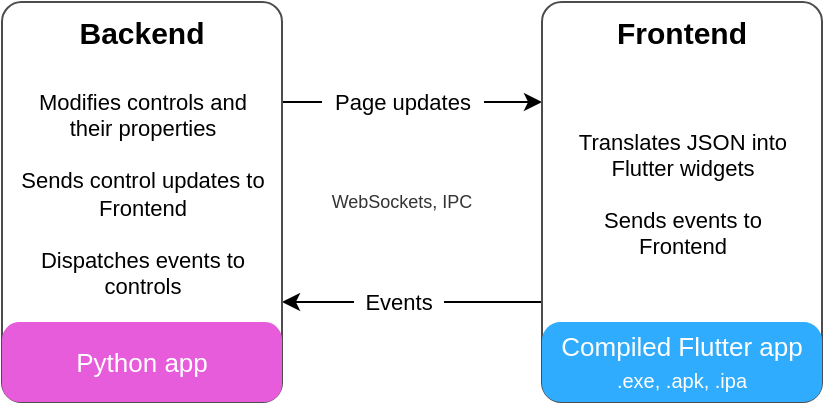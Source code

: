<mxfile version="24.2.3" type="device">
  <diagram id="pKdXsaXQYBjCAHHxvpPH" name="Page-1">
    <mxGraphModel dx="1234" dy="750" grid="1" gridSize="10" guides="1" tooltips="1" connect="1" arrows="1" fold="1" page="1" pageScale="1" pageWidth="1100" pageHeight="850" math="0" shadow="0">
      <root>
        <mxCell id="0" />
        <mxCell id="1" parent="0" />
        <mxCell id="HLoMKegQJEXttFURE07I-44" value="WebSockets, IPC" style="rounded=0;whiteSpace=wrap;html=1;strokeWidth=2;fontSize=9;align=center;strokeColor=none;fontColor=#333333;fillColor=none;" parent="1" vertex="1">
          <mxGeometry x="280" y="229" width="120" height="20" as="geometry" />
        </mxCell>
        <mxCell id="HLoMKegQJEXttFURE07I-17" value="" style="endArrow=classic;html=1;entryX=1;entryY=0.75;entryDx=0;entryDy=0;exitX=0;exitY=0.75;exitDx=0;exitDy=0;" parent="1" edge="1" target="HLoMKegQJEXttFURE07I-13" source="FlBj93cmDOt8YyDK-OAz-1">
          <mxGeometry width="50" height="50" relative="1" as="geometry">
            <mxPoint x="460" y="269" as="sourcePoint" />
            <mxPoint x="280" y="269" as="targetPoint" />
          </mxGeometry>
        </mxCell>
        <mxCell id="HLoMKegQJEXttFURE07I-18" value="&amp;nbsp; Events&amp;nbsp;&amp;nbsp;" style="edgeLabel;html=1;align=center;verticalAlign=middle;resizable=0;points=[];fontSize=11;" parent="HLoMKegQJEXttFURE07I-17" vertex="1" connectable="0">
          <mxGeometry x="-0.278" y="4" relative="1" as="geometry">
            <mxPoint x="-25" y="-4" as="offset" />
          </mxGeometry>
        </mxCell>
        <mxCell id="HLoMKegQJEXttFURE07I-20" value="" style="endArrow=classic;html=1;entryX=0;entryY=0.25;entryDx=0;entryDy=0;exitX=1;exitY=0.25;exitDx=0;exitDy=0;" parent="1" edge="1" target="FlBj93cmDOt8YyDK-OAz-1" source="HLoMKegQJEXttFURE07I-13">
          <mxGeometry width="50" height="50" relative="1" as="geometry">
            <mxPoint x="280" y="208.08" as="sourcePoint" />
            <mxPoint x="460" y="208.08" as="targetPoint" />
          </mxGeometry>
        </mxCell>
        <mxCell id="HLoMKegQJEXttFURE07I-21" value="&amp;nbsp; Page updates&amp;nbsp;&amp;nbsp;" style="edgeLabel;html=1;align=center;verticalAlign=middle;resizable=0;points=[];fontSize=11;" parent="HLoMKegQJEXttFURE07I-20" vertex="1" connectable="0">
          <mxGeometry x="-0.278" y="4" relative="1" as="geometry">
            <mxPoint x="13" y="4" as="offset" />
          </mxGeometry>
        </mxCell>
        <mxCell id="FlBj93cmDOt8YyDK-OAz-1" value="Frontend" style="rounded=1;whiteSpace=wrap;html=1;fontSize=15;labelPosition=center;verticalLabelPosition=middle;align=center;verticalAlign=top;arcSize=7;fontStyle=1;fillColor=none;strokeColor=#4D4D4D;" parent="1" vertex="1">
          <mxGeometry x="410" y="139" width="140" height="200" as="geometry" />
        </mxCell>
        <mxCell id="HLoMKegQJEXttFURE07I-13" value="Backend" style="rounded=1;whiteSpace=wrap;html=1;fontSize=15;labelPosition=center;verticalLabelPosition=middle;align=center;verticalAlign=top;arcSize=7;fontStyle=1;fillColor=none;strokeColor=#4D4D4D;" parent="1" vertex="1">
          <mxGeometry x="140" y="139" width="140" height="200" as="geometry" />
        </mxCell>
        <mxCell id="HLoMKegQJEXttFURE07I-14" value="Python app" style="rounded=1;whiteSpace=wrap;html=1;fontSize=13;fillColor=#e65cda;strokeColor=none;arcSize=22;fontColor=#FFFFFF;" parent="1" vertex="1">
          <mxGeometry x="140" y="299" width="140" height="40" as="geometry" />
        </mxCell>
        <mxCell id="HLoMKegQJEXttFURE07I-1" value="Compiled Flutter app&lt;br style=&quot;font-size: 13px;&quot;&gt;&lt;font style=&quot;font-size: 10px;&quot;&gt;.exe, .apk, .ipa&lt;/font&gt;" style="rounded=1;whiteSpace=wrap;html=1;fontSize=13;fillColor=#30ACFF;strokeColor=none;arcSize=23;fontColor=#FFFFFF;" parent="1" vertex="1">
          <mxGeometry x="410" y="299" width="140" height="40" as="geometry" />
        </mxCell>
        <mxCell id="HLoMKegQJEXttFURE07I-37" value="&lt;span&gt;Modifies controls and their properties&lt;/span&gt;&lt;div&gt;&lt;span&gt;&lt;br&gt;&lt;/span&gt;&lt;/div&gt;&lt;div&gt;&lt;span&gt;Sends control updates to Frontend&lt;/span&gt;&lt;/div&gt;&lt;div&gt;&lt;span&gt;&lt;br&gt;&lt;/span&gt;&lt;/div&gt;&lt;div&gt;Dispatches events to controls&lt;span&gt;&lt;br&gt;&lt;/span&gt;&lt;/div&gt;" style="text;html=1;strokeColor=none;fillColor=none;align=center;verticalAlign=middle;whiteSpace=wrap;rounded=0;fontSize=11;fontStyle=0" parent="1" vertex="1">
          <mxGeometry x="147.5" y="170.5" width="125" height="129.5" as="geometry" />
        </mxCell>
        <mxCell id="HLoMKegQJEXttFURE07I-2" value="Translates JSON into Flutter widgets&lt;div&gt;&lt;br&gt;&lt;/div&gt;&lt;div&gt;Sends events to Frontend&lt;br&gt;&lt;/div&gt;" style="text;html=1;strokeColor=none;fillColor=none;align=center;verticalAlign=middle;whiteSpace=wrap;rounded=0;fontSize=11;" parent="1" vertex="1">
          <mxGeometry x="417.5" y="190" width="125" height="90" as="geometry" />
        </mxCell>
      </root>
    </mxGraphModel>
  </diagram>
</mxfile>
